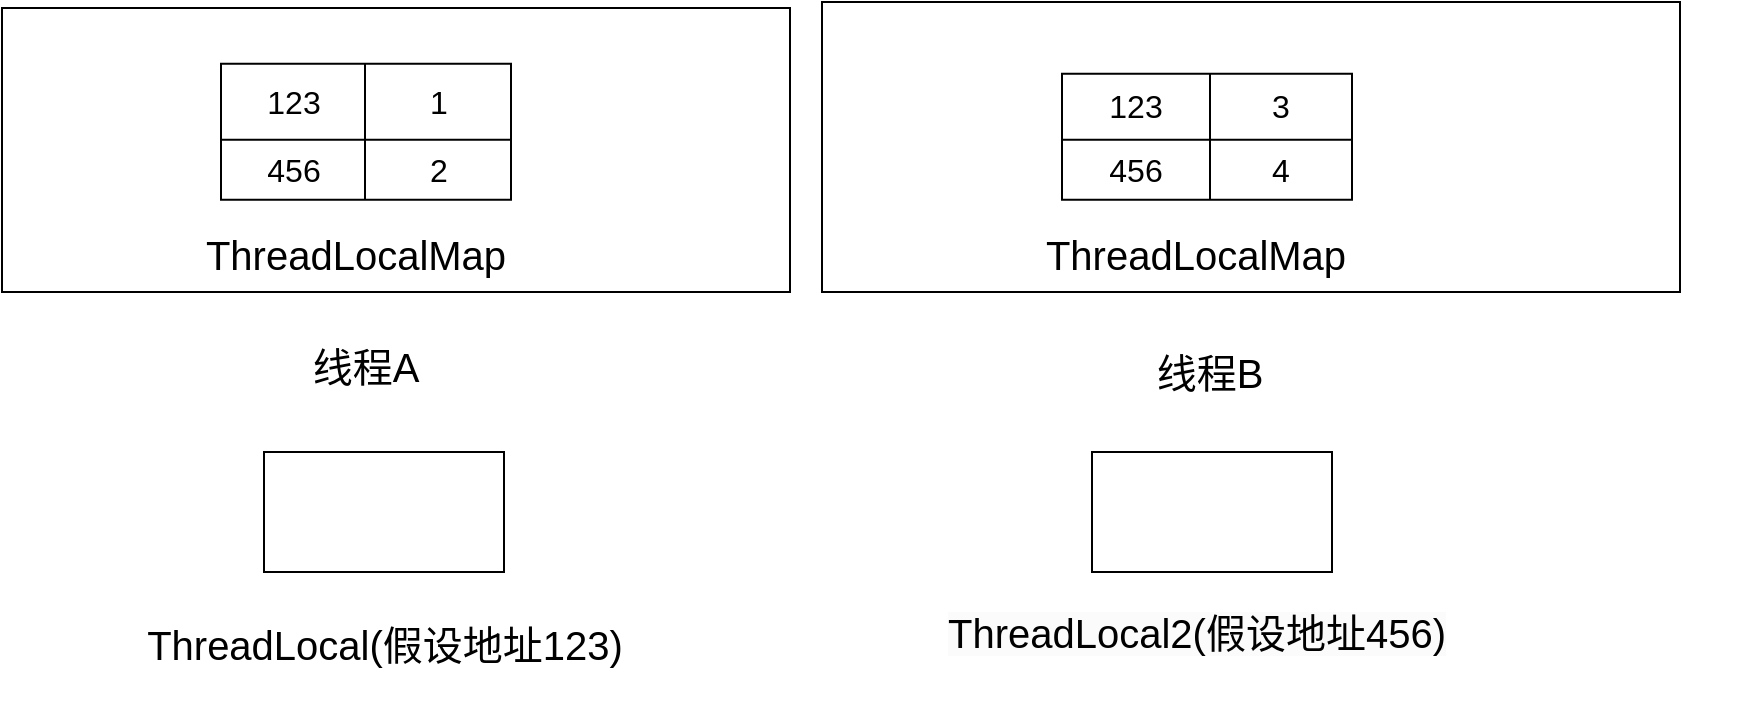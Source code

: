 <mxfile version="21.6.9" type="github">
  <diagram name="第 1 页" id="A0BUwzCSkSx9OzqUEJ9N">
    <mxGraphModel dx="1434" dy="758" grid="0" gridSize="10" guides="1" tooltips="1" connect="0" arrows="0" fold="1" page="1" pageScale="1" pageWidth="3300" pageHeight="4681" math="0" shadow="0">
      <root>
        <mxCell id="0" />
        <mxCell id="1" parent="0" />
        <mxCell id="UlxvyviYZGNXZBbqDF18-1" value="" style="rounded=0;whiteSpace=wrap;html=1;" vertex="1" parent="1">
          <mxGeometry x="214" y="116" width="394" height="142" as="geometry" />
        </mxCell>
        <mxCell id="UlxvyviYZGNXZBbqDF18-2" value="" style="rounded=0;whiteSpace=wrap;html=1;" vertex="1" parent="1">
          <mxGeometry x="624" y="113" width="429" height="145" as="geometry" />
        </mxCell>
        <mxCell id="UlxvyviYZGNXZBbqDF18-3" value="线程A" style="text;html=1;strokeColor=none;fillColor=none;align=center;verticalAlign=middle;whiteSpace=wrap;rounded=0;fontSize=20;" vertex="1" parent="1">
          <mxGeometry x="366" y="280" width="60" height="30" as="geometry" />
        </mxCell>
        <mxCell id="UlxvyviYZGNXZBbqDF18-4" value="线程B" style="text;html=1;strokeColor=none;fillColor=none;align=center;verticalAlign=middle;whiteSpace=wrap;rounded=0;fontSize=20;" vertex="1" parent="1">
          <mxGeometry x="554" y="283" width="528" height="30" as="geometry" />
        </mxCell>
        <mxCell id="UlxvyviYZGNXZBbqDF18-6" value="" style="rounded=0;whiteSpace=wrap;html=1;" vertex="1" parent="1">
          <mxGeometry x="345" y="338" width="120" height="60" as="geometry" />
        </mxCell>
        <mxCell id="UlxvyviYZGNXZBbqDF18-7" value="" style="rounded=0;whiteSpace=wrap;html=1;" vertex="1" parent="1">
          <mxGeometry x="759" y="338" width="120" height="60" as="geometry" />
        </mxCell>
        <mxCell id="UlxvyviYZGNXZBbqDF18-8" value="ThreadLocal(假设地址123)" style="text;html=1;strokeColor=none;fillColor=none;align=center;verticalAlign=middle;whiteSpace=wrap;rounded=0;fontSize=20;" vertex="1" parent="1">
          <mxGeometry x="264.75" y="401" width="280.5" height="66" as="geometry" />
        </mxCell>
        <mxCell id="UlxvyviYZGNXZBbqDF18-9" value="&lt;span style=&quot;color: rgb(0, 0, 0); font-family: Helvetica; font-size: 20px; font-style: normal; font-variant-ligatures: normal; font-variant-caps: normal; font-weight: 400; letter-spacing: normal; orphans: 2; text-align: center; text-indent: 0px; text-transform: none; widows: 2; word-spacing: 0px; -webkit-text-stroke-width: 0px; background-color: rgb(251, 251, 251); text-decoration-thickness: initial; text-decoration-style: initial; text-decoration-color: initial; float: none; display: inline !important;&quot;&gt;ThreadLocal2(假设地址456)&lt;/span&gt;" style="text;whiteSpace=wrap;html=1;" vertex="1" parent="1">
          <mxGeometry x="685" y="410" width="285" height="52" as="geometry" />
        </mxCell>
        <mxCell id="UlxvyviYZGNXZBbqDF18-11" value="ThreadLocalMap" style="text;html=1;strokeColor=none;fillColor=none;align=center;verticalAlign=middle;whiteSpace=wrap;rounded=0;fontSize=20;" vertex="1" parent="1">
          <mxGeometry x="311" y="219" width="160" height="39" as="geometry" />
        </mxCell>
        <mxCell id="UlxvyviYZGNXZBbqDF18-13" value="ThreadLocalMap" style="text;html=1;strokeColor=none;fillColor=none;align=center;verticalAlign=middle;whiteSpace=wrap;rounded=0;fontSize=20;" vertex="1" parent="1">
          <mxGeometry x="731" y="219" width="160" height="39" as="geometry" />
        </mxCell>
        <mxCell id="UlxvyviYZGNXZBbqDF18-14" value="" style="shape=table;startSize=0;container=1;collapsible=0;childLayout=tableLayout;fontSize=16;" vertex="1" parent="1">
          <mxGeometry x="323.5" y="143.88" width="145" height="68" as="geometry" />
        </mxCell>
        <mxCell id="UlxvyviYZGNXZBbqDF18-15" value="" style="shape=tableRow;horizontal=0;startSize=0;swimlaneHead=0;swimlaneBody=0;strokeColor=inherit;top=0;left=0;bottom=0;right=0;collapsible=0;dropTarget=0;fillColor=none;points=[[0,0.5],[1,0.5]];portConstraint=eastwest;fontSize=16;" vertex="1" parent="UlxvyviYZGNXZBbqDF18-14">
          <mxGeometry width="145" height="38" as="geometry" />
        </mxCell>
        <mxCell id="UlxvyviYZGNXZBbqDF18-16" value="123" style="shape=partialRectangle;html=1;whiteSpace=wrap;connectable=0;strokeColor=inherit;overflow=hidden;fillColor=none;top=0;left=0;bottom=0;right=0;pointerEvents=1;fontSize=16;" vertex="1" parent="UlxvyviYZGNXZBbqDF18-15">
          <mxGeometry width="72" height="38" as="geometry">
            <mxRectangle width="72" height="38" as="alternateBounds" />
          </mxGeometry>
        </mxCell>
        <mxCell id="UlxvyviYZGNXZBbqDF18-17" value="1" style="shape=partialRectangle;html=1;whiteSpace=wrap;connectable=0;strokeColor=inherit;overflow=hidden;fillColor=none;top=0;left=0;bottom=0;right=0;pointerEvents=1;fontSize=16;" vertex="1" parent="UlxvyviYZGNXZBbqDF18-15">
          <mxGeometry x="72" width="73" height="38" as="geometry">
            <mxRectangle width="73" height="38" as="alternateBounds" />
          </mxGeometry>
        </mxCell>
        <mxCell id="UlxvyviYZGNXZBbqDF18-19" value="" style="shape=tableRow;horizontal=0;startSize=0;swimlaneHead=0;swimlaneBody=0;strokeColor=inherit;top=0;left=0;bottom=0;right=0;collapsible=0;dropTarget=0;fillColor=none;points=[[0,0.5],[1,0.5]];portConstraint=eastwest;fontSize=16;" vertex="1" parent="UlxvyviYZGNXZBbqDF18-14">
          <mxGeometry y="38" width="145" height="30" as="geometry" />
        </mxCell>
        <mxCell id="UlxvyviYZGNXZBbqDF18-20" value="456" style="shape=partialRectangle;html=1;whiteSpace=wrap;connectable=0;strokeColor=inherit;overflow=hidden;fillColor=none;top=0;left=0;bottom=0;right=0;pointerEvents=1;fontSize=16;" vertex="1" parent="UlxvyviYZGNXZBbqDF18-19">
          <mxGeometry width="72" height="30" as="geometry">
            <mxRectangle width="72" height="30" as="alternateBounds" />
          </mxGeometry>
        </mxCell>
        <mxCell id="UlxvyviYZGNXZBbqDF18-21" value="2" style="shape=partialRectangle;html=1;whiteSpace=wrap;connectable=0;strokeColor=inherit;overflow=hidden;fillColor=none;top=0;left=0;bottom=0;right=0;pointerEvents=1;fontSize=16;" vertex="1" parent="UlxvyviYZGNXZBbqDF18-19">
          <mxGeometry x="72" width="73" height="30" as="geometry">
            <mxRectangle width="73" height="30" as="alternateBounds" />
          </mxGeometry>
        </mxCell>
        <mxCell id="UlxvyviYZGNXZBbqDF18-66" value="" style="shape=table;startSize=0;container=1;collapsible=0;childLayout=tableLayout;fontSize=16;" vertex="1" parent="1">
          <mxGeometry x="744" y="148.89" width="145" height="62.99" as="geometry" />
        </mxCell>
        <mxCell id="UlxvyviYZGNXZBbqDF18-67" value="" style="shape=tableRow;horizontal=0;startSize=0;swimlaneHead=0;swimlaneBody=0;strokeColor=inherit;top=0;left=0;bottom=0;right=0;collapsible=0;dropTarget=0;fillColor=none;points=[[0,0.5],[1,0.5]];portConstraint=eastwest;fontSize=16;" vertex="1" parent="UlxvyviYZGNXZBbqDF18-66">
          <mxGeometry width="145" height="33" as="geometry" />
        </mxCell>
        <mxCell id="UlxvyviYZGNXZBbqDF18-68" value="123" style="shape=partialRectangle;html=1;whiteSpace=wrap;connectable=0;strokeColor=inherit;overflow=hidden;fillColor=none;top=0;left=0;bottom=0;right=0;pointerEvents=1;fontSize=16;" vertex="1" parent="UlxvyviYZGNXZBbqDF18-67">
          <mxGeometry width="74" height="33" as="geometry">
            <mxRectangle width="74" height="33" as="alternateBounds" />
          </mxGeometry>
        </mxCell>
        <mxCell id="UlxvyviYZGNXZBbqDF18-69" value="3" style="shape=partialRectangle;html=1;whiteSpace=wrap;connectable=0;strokeColor=inherit;overflow=hidden;fillColor=none;top=0;left=0;bottom=0;right=0;pointerEvents=1;fontSize=16;" vertex="1" parent="UlxvyviYZGNXZBbqDF18-67">
          <mxGeometry x="74" width="71" height="33" as="geometry">
            <mxRectangle width="71" height="33" as="alternateBounds" />
          </mxGeometry>
        </mxCell>
        <mxCell id="UlxvyviYZGNXZBbqDF18-70" value="" style="shape=tableRow;horizontal=0;startSize=0;swimlaneHead=0;swimlaneBody=0;strokeColor=inherit;top=0;left=0;bottom=0;right=0;collapsible=0;dropTarget=0;fillColor=none;points=[[0,0.5],[1,0.5]];portConstraint=eastwest;fontSize=16;" vertex="1" parent="UlxvyviYZGNXZBbqDF18-66">
          <mxGeometry y="33" width="145" height="30" as="geometry" />
        </mxCell>
        <mxCell id="UlxvyviYZGNXZBbqDF18-71" value="456" style="shape=partialRectangle;html=1;whiteSpace=wrap;connectable=0;strokeColor=inherit;overflow=hidden;fillColor=none;top=0;left=0;bottom=0;right=0;pointerEvents=1;fontSize=16;" vertex="1" parent="UlxvyviYZGNXZBbqDF18-70">
          <mxGeometry width="74" height="30" as="geometry">
            <mxRectangle width="74" height="30" as="alternateBounds" />
          </mxGeometry>
        </mxCell>
        <mxCell id="UlxvyviYZGNXZBbqDF18-72" value="4" style="shape=partialRectangle;html=1;whiteSpace=wrap;connectable=0;strokeColor=inherit;overflow=hidden;fillColor=none;top=0;left=0;bottom=0;right=0;pointerEvents=1;fontSize=16;" vertex="1" parent="UlxvyviYZGNXZBbqDF18-70">
          <mxGeometry x="74" width="71" height="30" as="geometry">
            <mxRectangle width="71" height="30" as="alternateBounds" />
          </mxGeometry>
        </mxCell>
      </root>
    </mxGraphModel>
  </diagram>
</mxfile>
